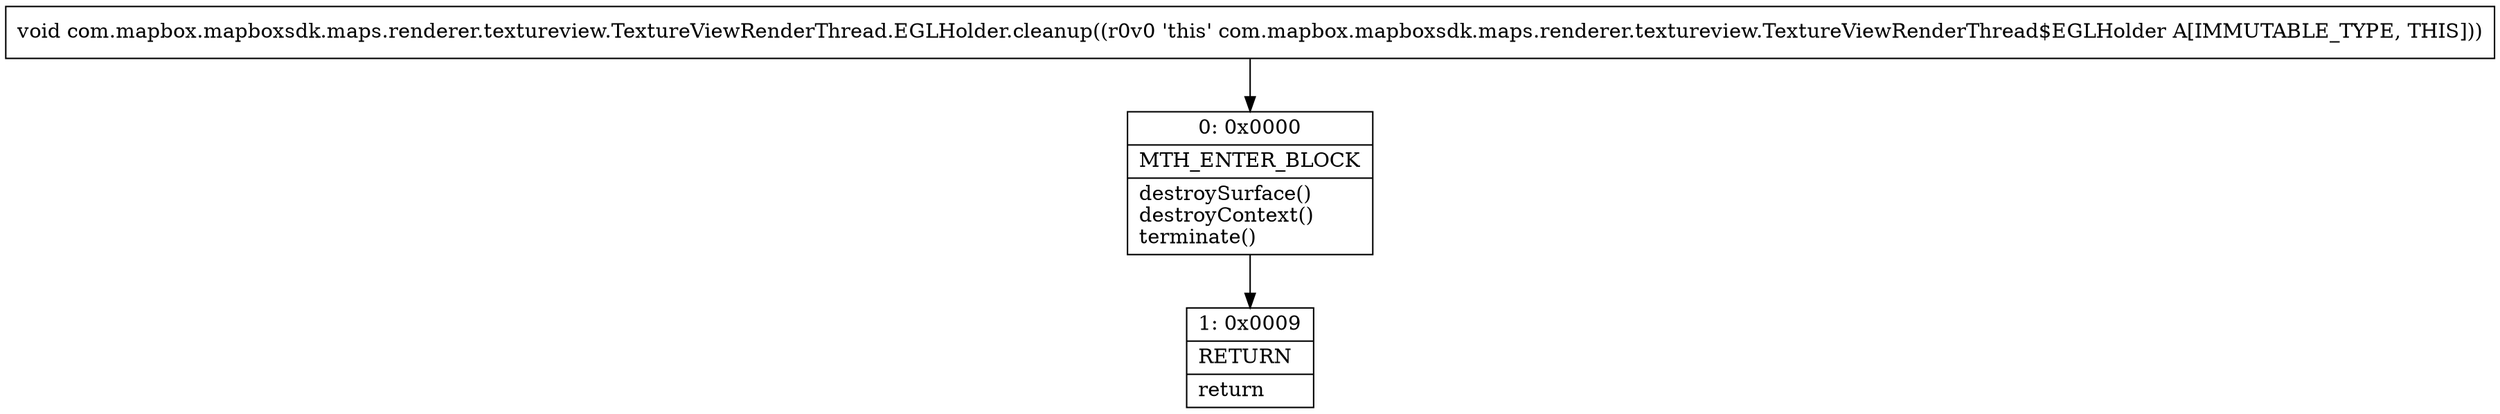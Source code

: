 digraph "CFG forcom.mapbox.mapboxsdk.maps.renderer.textureview.TextureViewRenderThread.EGLHolder.cleanup()V" {
Node_0 [shape=record,label="{0\:\ 0x0000|MTH_ENTER_BLOCK\l|destroySurface()\ldestroyContext()\lterminate()\l}"];
Node_1 [shape=record,label="{1\:\ 0x0009|RETURN\l|return\l}"];
MethodNode[shape=record,label="{void com.mapbox.mapboxsdk.maps.renderer.textureview.TextureViewRenderThread.EGLHolder.cleanup((r0v0 'this' com.mapbox.mapboxsdk.maps.renderer.textureview.TextureViewRenderThread$EGLHolder A[IMMUTABLE_TYPE, THIS])) }"];
MethodNode -> Node_0;
Node_0 -> Node_1;
}

